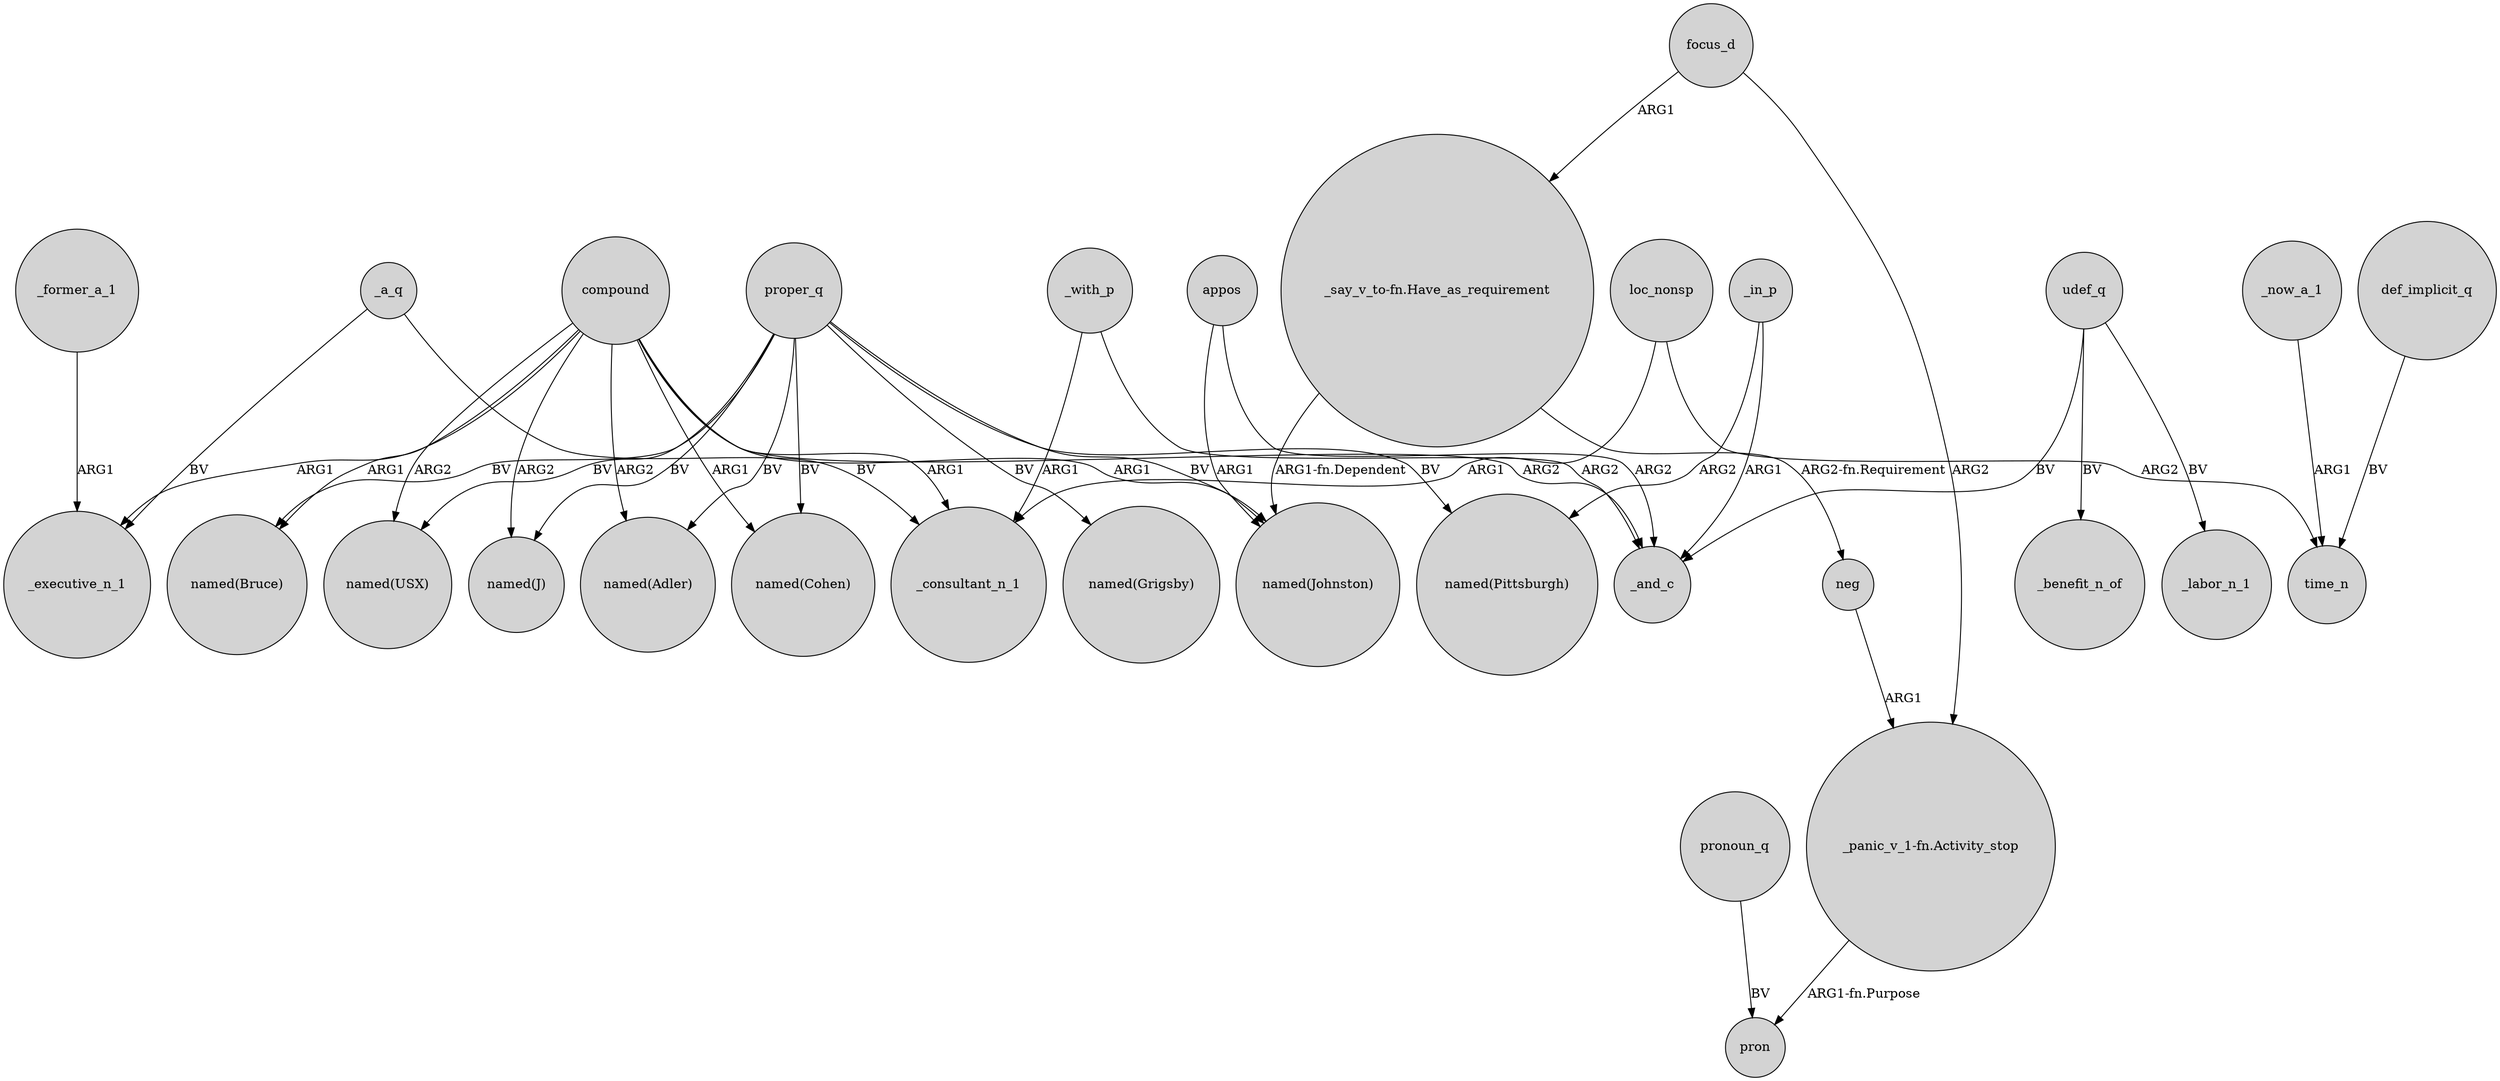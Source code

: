 digraph {
	node [shape=circle style=filled]
	_a_q -> _consultant_n_1 [label=BV]
	appos -> _and_c [label=ARG2]
	proper_q -> "named(Adler)" [label=BV]
	_in_p -> _and_c [label=ARG1]
	focus_d -> "_panic_v_1-fn.Activity_stop" [label=ARG2]
	focus_d -> "_say_v_to-fn.Have_as_requirement" [label=ARG1]
	compound -> _consultant_n_1 [label=ARG1]
	udef_q -> _benefit_n_of [label=BV]
	udef_q -> _and_c [label=BV]
	compound -> "named(J)" [label=ARG2]
	compound -> _and_c [label=ARG2]
	_now_a_1 -> time_n [label=ARG1]
	compound -> "named(Johnston)" [label=ARG1]
	neg -> "_panic_v_1-fn.Activity_stop" [label=ARG1]
	pronoun_q -> pron [label=BV]
	loc_nonsp -> _consultant_n_1 [label=ARG1]
	proper_q -> "named(Grigsby)" [label=BV]
	_with_p -> _and_c [label=ARG2]
	compound -> "named(Bruce)" [label=ARG1]
	proper_q -> "named(Pittsburgh)" [label=BV]
	compound -> _executive_n_1 [label=ARG1]
	"_panic_v_1-fn.Activity_stop" -> pron [label="ARG1-fn.Purpose"]
	appos -> "named(Johnston)" [label=ARG1]
	proper_q -> "named(Cohen)" [label=BV]
	proper_q -> "named(Bruce)" [label=BV]
	_in_p -> "named(Pittsburgh)" [label=ARG2]
	udef_q -> _labor_n_1 [label=BV]
	compound -> "named(Cohen)" [label=ARG1]
	proper_q -> "named(Johnston)" [label=BV]
	loc_nonsp -> time_n [label=ARG2]
	"_say_v_to-fn.Have_as_requirement" -> neg [label="ARG2-fn.Requirement"]
	_with_p -> _consultant_n_1 [label=ARG1]
	proper_q -> "named(J)" [label=BV]
	compound -> "named(Adler)" [label=ARG2]
	_former_a_1 -> _executive_n_1 [label=ARG1]
	def_implicit_q -> time_n [label=BV]
	proper_q -> "named(USX)" [label=BV]
	compound -> "named(USX)" [label=ARG2]
	"_say_v_to-fn.Have_as_requirement" -> "named(Johnston)" [label="ARG1-fn.Dependent"]
	_a_q -> _executive_n_1 [label=BV]
}
